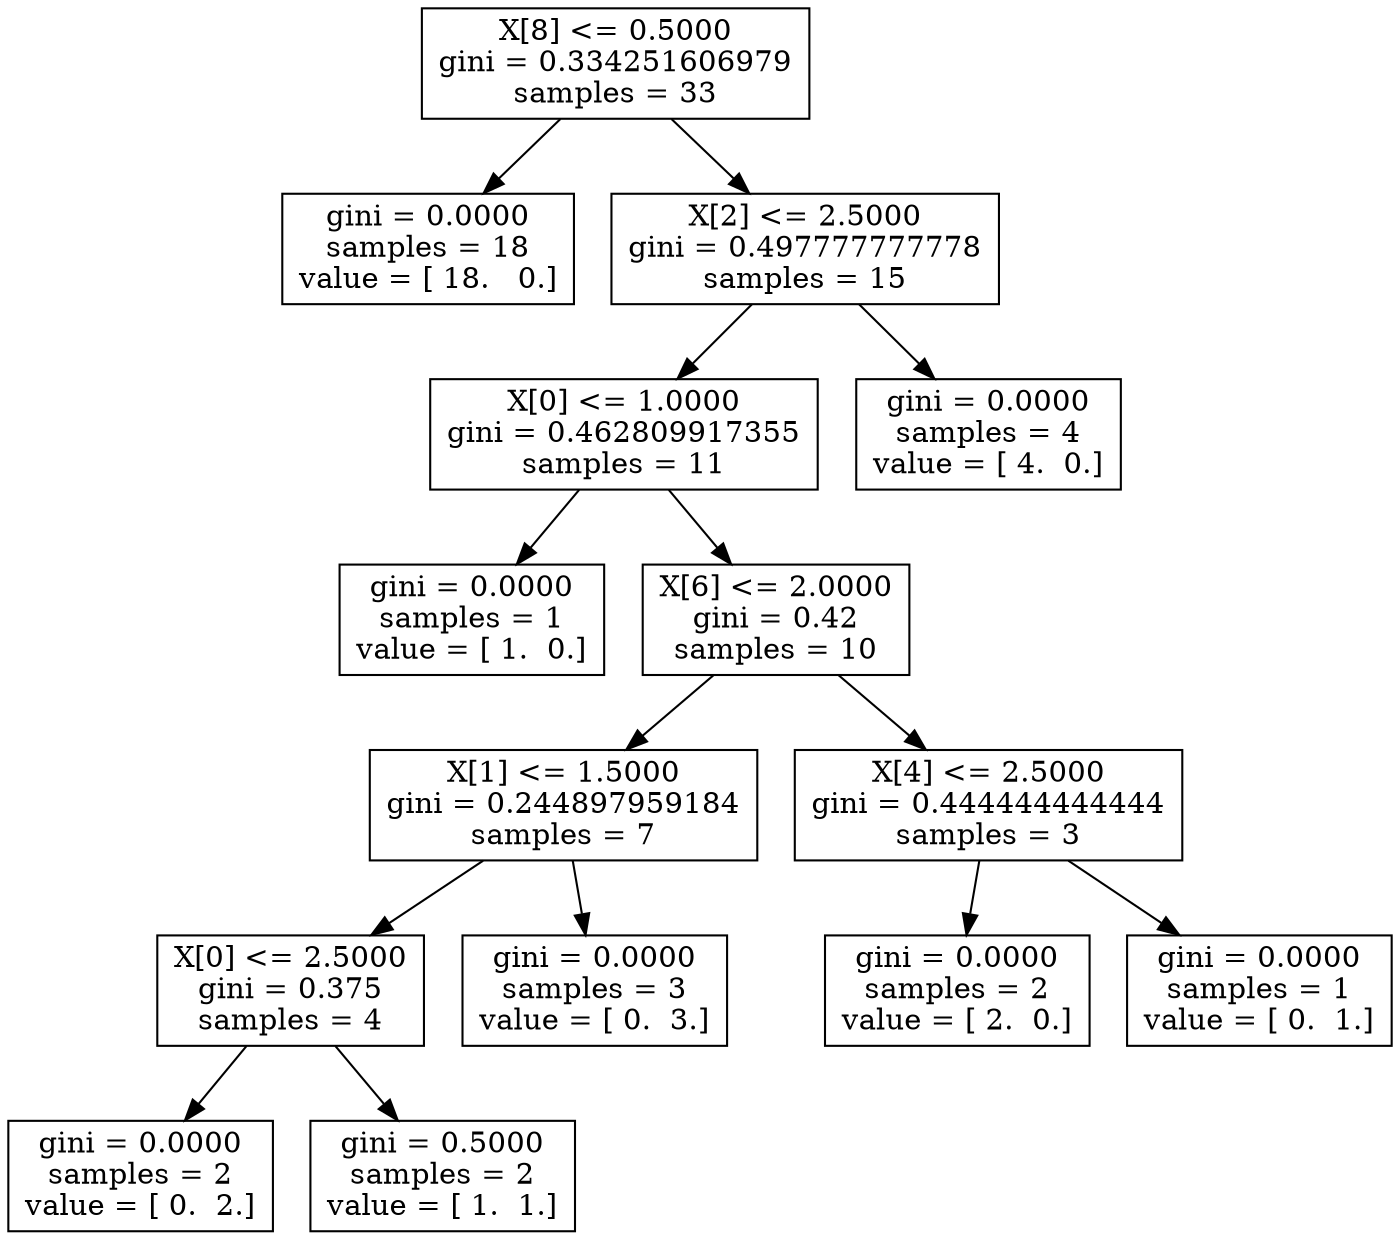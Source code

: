 digraph Tree {
0 [label="X[8] <= 0.5000\ngini = 0.334251606979\nsamples = 33", shape="box"] ;
1 [label="gini = 0.0000\nsamples = 18\nvalue = [ 18.   0.]", shape="box"] ;
0 -> 1 ;
2 [label="X[2] <= 2.5000\ngini = 0.497777777778\nsamples = 15", shape="box"] ;
0 -> 2 ;
3 [label="X[0] <= 1.0000\ngini = 0.462809917355\nsamples = 11", shape="box"] ;
2 -> 3 ;
4 [label="gini = 0.0000\nsamples = 1\nvalue = [ 1.  0.]", shape="box"] ;
3 -> 4 ;
5 [label="X[6] <= 2.0000\ngini = 0.42\nsamples = 10", shape="box"] ;
3 -> 5 ;
6 [label="X[1] <= 1.5000\ngini = 0.244897959184\nsamples = 7", shape="box"] ;
5 -> 6 ;
7 [label="X[0] <= 2.5000\ngini = 0.375\nsamples = 4", shape="box"] ;
6 -> 7 ;
8 [label="gini = 0.0000\nsamples = 2\nvalue = [ 0.  2.]", shape="box"] ;
7 -> 8 ;
9 [label="gini = 0.5000\nsamples = 2\nvalue = [ 1.  1.]", shape="box"] ;
7 -> 9 ;
10 [label="gini = 0.0000\nsamples = 3\nvalue = [ 0.  3.]", shape="box"] ;
6 -> 10 ;
11 [label="X[4] <= 2.5000\ngini = 0.444444444444\nsamples = 3", shape="box"] ;
5 -> 11 ;
12 [label="gini = 0.0000\nsamples = 2\nvalue = [ 2.  0.]", shape="box"] ;
11 -> 12 ;
13 [label="gini = 0.0000\nsamples = 1\nvalue = [ 0.  1.]", shape="box"] ;
11 -> 13 ;
14 [label="gini = 0.0000\nsamples = 4\nvalue = [ 4.  0.]", shape="box"] ;
2 -> 14 ;
}